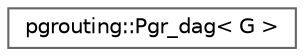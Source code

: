digraph "Graphical Class Hierarchy"
{
 // LATEX_PDF_SIZE
  bgcolor="transparent";
  edge [fontname=Helvetica,fontsize=10,labelfontname=Helvetica,labelfontsize=10];
  node [fontname=Helvetica,fontsize=10,shape=box,height=0.2,width=0.4];
  rankdir="LR";
  Node0 [id="Node000000",label="pgrouting::Pgr_dag\< G \>",height=0.2,width=0.4,color="grey40", fillcolor="white", style="filled",URL="$classpgrouting_1_1Pgr__dag.html",tooltip=" "];
}

